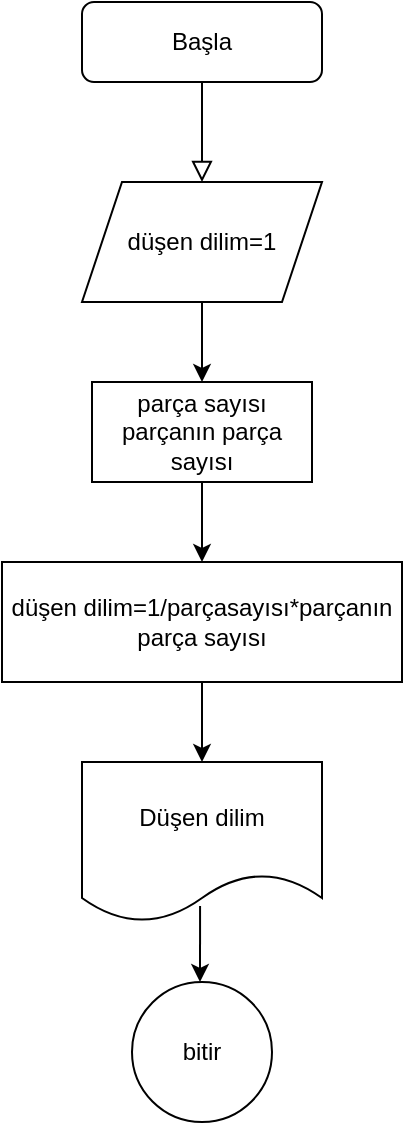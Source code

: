 <mxfile version="15.0.3" type="device"><diagram id="C5RBs43oDa-KdzZeNtuy" name="Page-1"><mxGraphModel dx="733" dy="625" grid="1" gridSize="10" guides="1" tooltips="1" connect="1" arrows="1" fold="1" page="1" pageScale="1" pageWidth="827" pageHeight="1169" math="0" shadow="0"><root><mxCell id="WIyWlLk6GJQsqaUBKTNV-0"/><mxCell id="WIyWlLk6GJQsqaUBKTNV-1" parent="WIyWlLk6GJQsqaUBKTNV-0"/><mxCell id="WIyWlLk6GJQsqaUBKTNV-2" value="" style="rounded=0;html=1;jettySize=auto;orthogonalLoop=1;fontSize=11;endArrow=block;endFill=0;endSize=8;strokeWidth=1;shadow=0;labelBackgroundColor=none;edgeStyle=orthogonalEdgeStyle;" parent="WIyWlLk6GJQsqaUBKTNV-1" source="WIyWlLk6GJQsqaUBKTNV-3" edge="1"><mxGeometry relative="1" as="geometry"><mxPoint x="220" y="170" as="targetPoint"/></mxGeometry></mxCell><mxCell id="WIyWlLk6GJQsqaUBKTNV-3" value="Başla" style="rounded=1;whiteSpace=wrap;html=1;fontSize=12;glass=0;strokeWidth=1;shadow=0;" parent="WIyWlLk6GJQsqaUBKTNV-1" vertex="1"><mxGeometry x="160" y="80" width="120" height="40" as="geometry"/></mxCell><mxCell id="TzmAIxg4HAJyAhbYEWrw-0" value="parça sayısı&lt;br&gt;parçanın parça sayısı&lt;br&gt;" style="rounded=0;whiteSpace=wrap;html=1;" vertex="1" parent="WIyWlLk6GJQsqaUBKTNV-1"><mxGeometry x="165" y="270" width="110" height="50" as="geometry"/></mxCell><mxCell id="TzmAIxg4HAJyAhbYEWrw-3" value="düşen dilim=1" style="shape=parallelogram;perimeter=parallelogramPerimeter;whiteSpace=wrap;html=1;fixedSize=1;" vertex="1" parent="WIyWlLk6GJQsqaUBKTNV-1"><mxGeometry x="160" y="170" width="120" height="60" as="geometry"/></mxCell><mxCell id="TzmAIxg4HAJyAhbYEWrw-4" value="" style="endArrow=classic;html=1;exitX=0.5;exitY=1;exitDx=0;exitDy=0;entryX=0.5;entryY=0;entryDx=0;entryDy=0;" edge="1" parent="WIyWlLk6GJQsqaUBKTNV-1" source="TzmAIxg4HAJyAhbYEWrw-3" target="TzmAIxg4HAJyAhbYEWrw-0"><mxGeometry width="50" height="50" relative="1" as="geometry"><mxPoint x="200" y="280" as="sourcePoint"/><mxPoint x="250" y="230" as="targetPoint"/></mxGeometry></mxCell><mxCell id="TzmAIxg4HAJyAhbYEWrw-5" value="düşen dilim=1/parçasayısı*parçanın parça sayısı" style="rounded=0;whiteSpace=wrap;html=1;" vertex="1" parent="WIyWlLk6GJQsqaUBKTNV-1"><mxGeometry x="120" y="360" width="200" height="60" as="geometry"/></mxCell><mxCell id="TzmAIxg4HAJyAhbYEWrw-6" value="" style="endArrow=classic;html=1;exitX=0.5;exitY=1;exitDx=0;exitDy=0;entryX=0.5;entryY=0;entryDx=0;entryDy=0;" edge="1" parent="WIyWlLk6GJQsqaUBKTNV-1" source="TzmAIxg4HAJyAhbYEWrw-0" target="TzmAIxg4HAJyAhbYEWrw-5"><mxGeometry width="50" height="50" relative="1" as="geometry"><mxPoint x="320" y="370" as="sourcePoint"/><mxPoint x="370" y="320" as="targetPoint"/></mxGeometry></mxCell><mxCell id="TzmAIxg4HAJyAhbYEWrw-7" value="Düşen dilim" style="shape=document;whiteSpace=wrap;html=1;boundedLbl=1;" vertex="1" parent="WIyWlLk6GJQsqaUBKTNV-1"><mxGeometry x="160" y="460" width="120" height="80" as="geometry"/></mxCell><mxCell id="TzmAIxg4HAJyAhbYEWrw-8" value="" style="endArrow=classic;html=1;exitX=0.5;exitY=1;exitDx=0;exitDy=0;entryX=0.5;entryY=0;entryDx=0;entryDy=0;" edge="1" parent="WIyWlLk6GJQsqaUBKTNV-1" source="TzmAIxg4HAJyAhbYEWrw-5" target="TzmAIxg4HAJyAhbYEWrw-7"><mxGeometry width="50" height="50" relative="1" as="geometry"><mxPoint x="330" y="510" as="sourcePoint"/><mxPoint x="380" y="460" as="targetPoint"/></mxGeometry></mxCell><mxCell id="TzmAIxg4HAJyAhbYEWrw-9" value="" style="endArrow=classic;html=1;exitX=0.492;exitY=0.9;exitDx=0;exitDy=0;exitPerimeter=0;" edge="1" parent="WIyWlLk6GJQsqaUBKTNV-1" source="TzmAIxg4HAJyAhbYEWrw-7"><mxGeometry width="50" height="50" relative="1" as="geometry"><mxPoint x="200" y="590" as="sourcePoint"/><mxPoint x="219" y="570" as="targetPoint"/></mxGeometry></mxCell><mxCell id="TzmAIxg4HAJyAhbYEWrw-10" value="bitir" style="ellipse;whiteSpace=wrap;html=1;aspect=fixed;" vertex="1" parent="WIyWlLk6GJQsqaUBKTNV-1"><mxGeometry x="185" y="570" width="70" height="70" as="geometry"/></mxCell></root></mxGraphModel></diagram></mxfile>